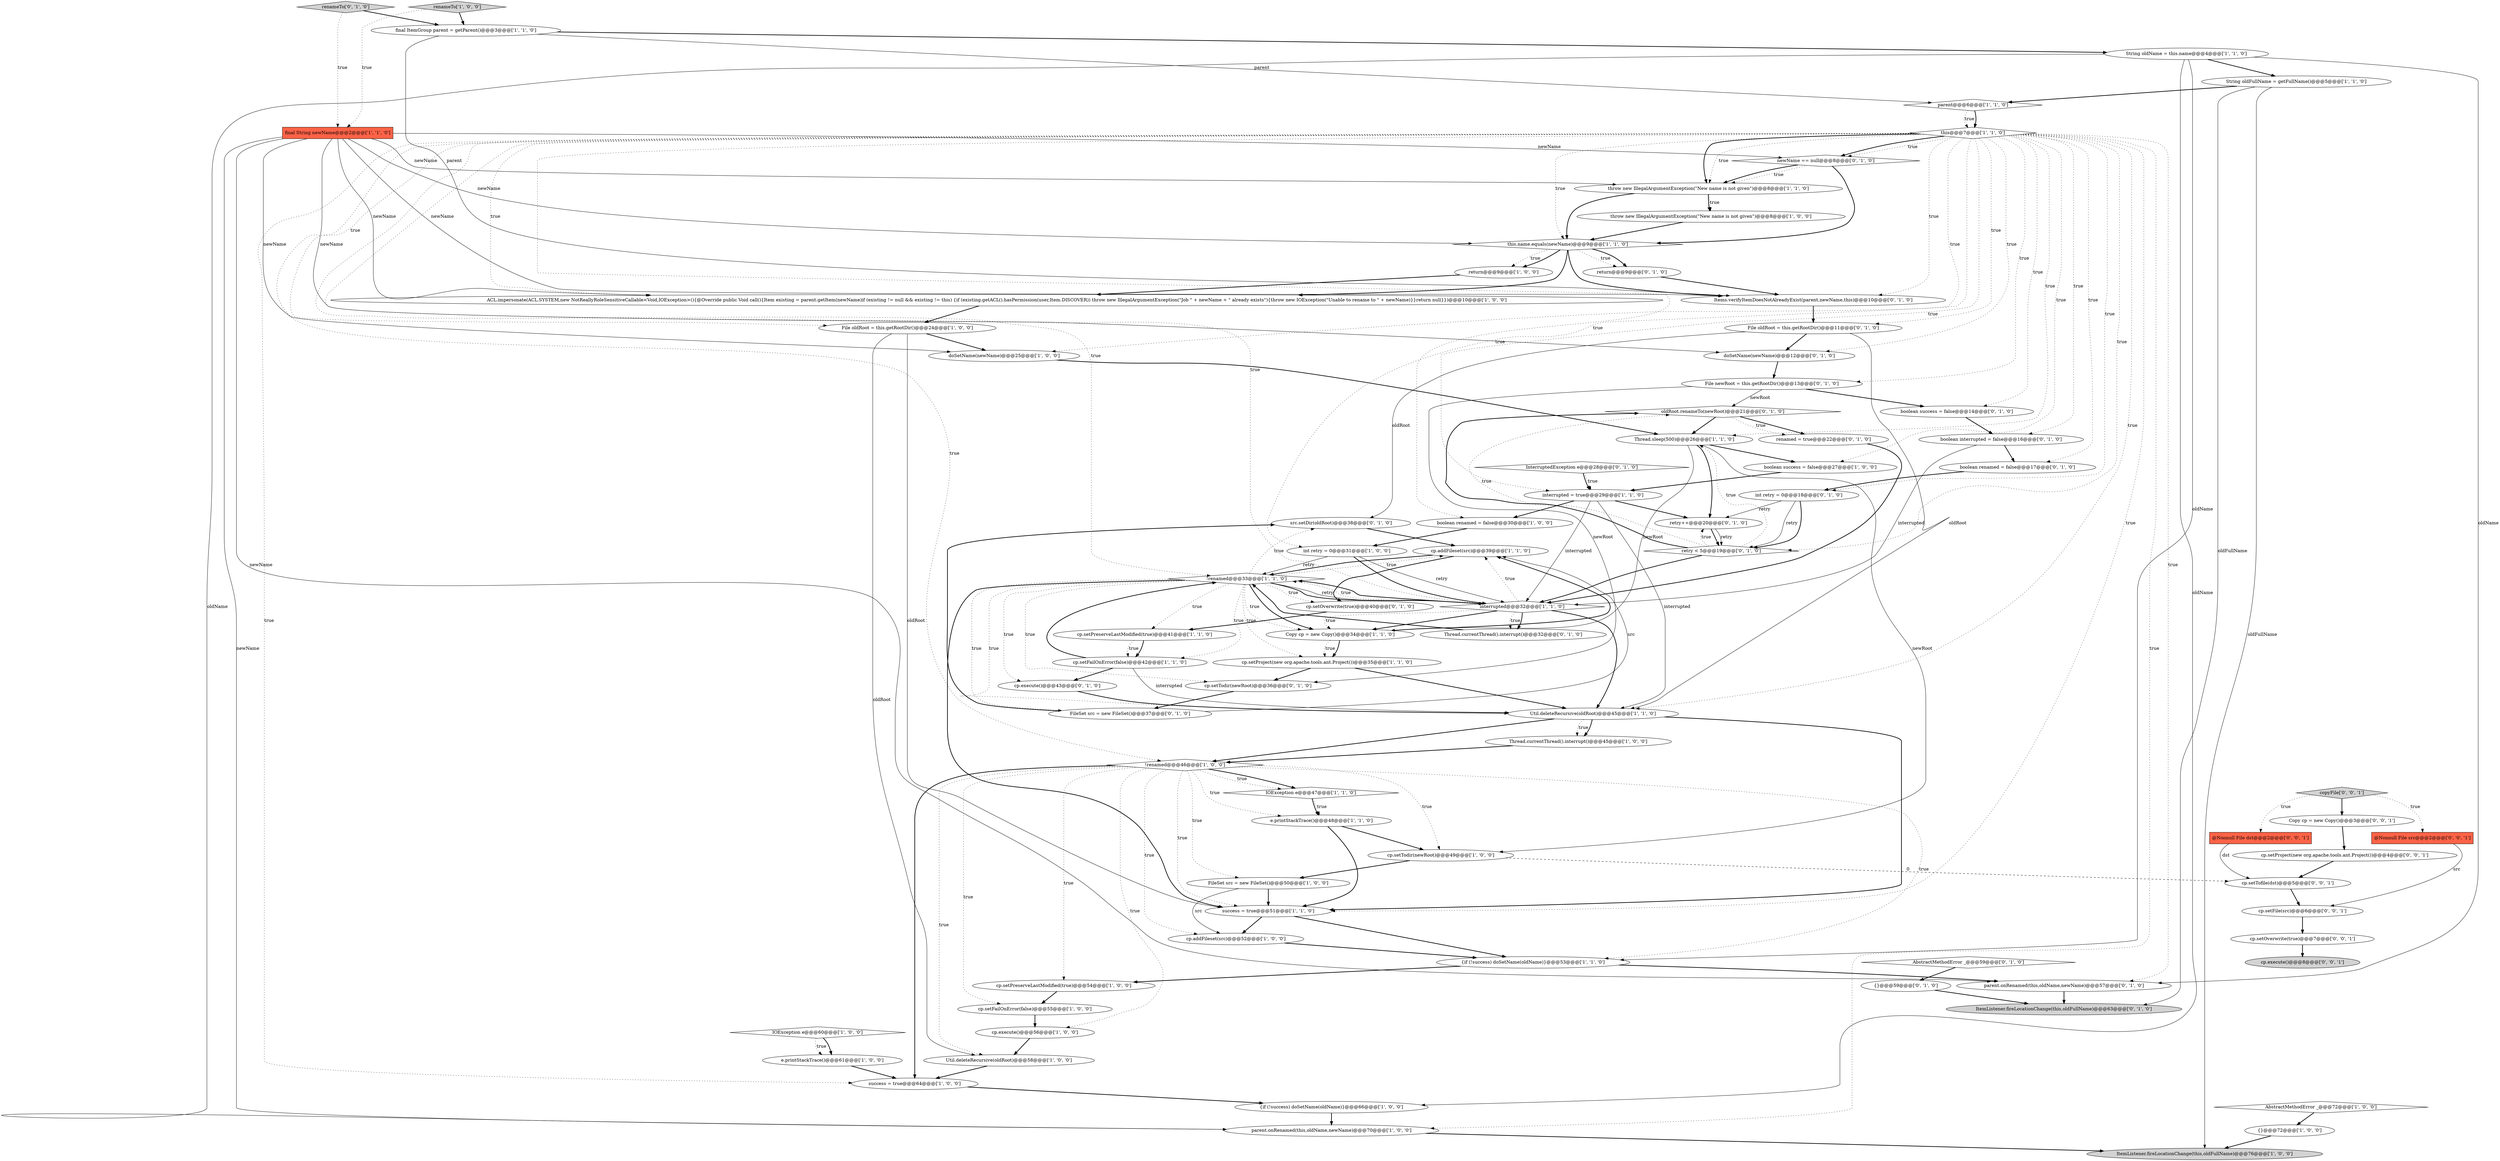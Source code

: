 digraph {
70 [style = filled, label = "src.setDir(oldRoot)@@@38@@@['0', '1', '0']", fillcolor = white, shape = ellipse image = "AAA0AAABBB2BBB"];
80 [style = filled, label = "cp.setFile(src)@@@6@@@['0', '0', '1']", fillcolor = white, shape = ellipse image = "AAA0AAABBB3BBB"];
43 [style = filled, label = "Copy cp = new Copy()@@@34@@@['1', '1', '0']", fillcolor = white, shape = ellipse image = "AAA0AAABBB1BBB"];
16 [style = filled, label = "IOException e@@@60@@@['1', '0', '0']", fillcolor = white, shape = diamond image = "AAA0AAABBB1BBB"];
19 [style = filled, label = "!renamed@@@33@@@['1', '1', '0']", fillcolor = white, shape = diamond image = "AAA0AAABBB1BBB"];
52 [style = filled, label = "renamed = true@@@22@@@['0', '1', '0']", fillcolor = white, shape = ellipse image = "AAA0AAABBB2BBB"];
59 [style = filled, label = "oldRoot.renameTo(newRoot)@@@21@@@['0', '1', '0']", fillcolor = white, shape = diamond image = "AAA0AAABBB2BBB"];
51 [style = filled, label = "AbstractMethodError _@@@59@@@['0', '1', '0']", fillcolor = white, shape = diamond image = "AAA0AAABBB2BBB"];
64 [style = filled, label = "File oldRoot = this.getRootDir()@@@11@@@['0', '1', '0']", fillcolor = white, shape = ellipse image = "AAA0AAABBB2BBB"];
26 [style = filled, label = "cp.setTodir(newRoot)@@@49@@@['1', '0', '0']", fillcolor = white, shape = ellipse image = "AAA0AAABBB1BBB"];
78 [style = filled, label = "@Nonnull File dst@@@2@@@['0', '0', '1']", fillcolor = tomato, shape = box image = "AAA0AAABBB3BBB"];
58 [style = filled, label = "retry < 5@@@19@@@['0', '1', '0']", fillcolor = white, shape = diamond image = "AAA0AAABBB2BBB"];
40 [style = filled, label = "File oldRoot = this.getRootDir()@@@24@@@['1', '0', '0']", fillcolor = white, shape = ellipse image = "AAA0AAABBB1BBB"];
6 [style = filled, label = "boolean renamed = false@@@30@@@['1', '0', '0']", fillcolor = white, shape = ellipse image = "AAA0AAABBB1BBB"];
74 [style = filled, label = "cp.execute()@@@8@@@['0', '0', '1']", fillcolor = lightgray, shape = ellipse image = "AAA0AAABBB3BBB"];
36 [style = filled, label = "cp.setFailOnError(false)@@@42@@@['1', '1', '0']", fillcolor = white, shape = ellipse image = "AAA0AAABBB1BBB"];
48 [style = filled, label = "Items.verifyItemDoesNotAlreadyExist(parent,newName,this)@@@10@@@['0', '1', '0']", fillcolor = white, shape = ellipse image = "AAA0AAABBB2BBB"];
53 [style = filled, label = "retry++@@@20@@@['0', '1', '0']", fillcolor = white, shape = ellipse image = "AAA0AAABBB2BBB"];
35 [style = filled, label = "cp.addFileset(src)@@@39@@@['1', '1', '0']", fillcolor = white, shape = ellipse image = "AAA0AAABBB1BBB"];
76 [style = filled, label = "cp.setOverwrite(true)@@@7@@@['0', '0', '1']", fillcolor = white, shape = ellipse image = "AAA0AAABBB3BBB"];
73 [style = filled, label = "FileSet src = new FileSet()@@@37@@@['0', '1', '0']", fillcolor = white, shape = ellipse image = "AAA0AAABBB2BBB"];
77 [style = filled, label = "Copy cp = new Copy()@@@3@@@['0', '0', '1']", fillcolor = white, shape = ellipse image = "AAA0AAABBB3BBB"];
46 [style = filled, label = "throw new IllegalArgumentException(\"New name is not given\")@@@8@@@['1', '0', '0']", fillcolor = white, shape = ellipse image = "AAA0AAABBB1BBB"];
8 [style = filled, label = "FileSet src = new FileSet()@@@50@@@['1', '0', '0']", fillcolor = white, shape = ellipse image = "AAA0AAABBB1BBB"];
60 [style = filled, label = "return@@@9@@@['0', '1', '0']", fillcolor = white, shape = ellipse image = "AAA0AAABBB2BBB"];
7 [style = filled, label = "IOException e@@@47@@@['1', '1', '0']", fillcolor = white, shape = diamond image = "AAA0AAABBB1BBB"];
44 [style = filled, label = "cp.addFileset(src)@@@52@@@['1', '0', '0']", fillcolor = white, shape = ellipse image = "AAA0AAABBB1BBB"];
54 [style = filled, label = "newName == null@@@8@@@['0', '1', '0']", fillcolor = white, shape = diamond image = "AAA0AAABBB2BBB"];
20 [style = filled, label = "String oldName = this.name@@@4@@@['1', '1', '0']", fillcolor = white, shape = ellipse image = "AAA0AAABBB1BBB"];
71 [style = filled, label = "int retry = 0@@@18@@@['0', '1', '0']", fillcolor = white, shape = ellipse image = "AAA0AAABBB2BBB"];
79 [style = filled, label = "@Nonnull File src@@@2@@@['0', '0', '1']", fillcolor = tomato, shape = box image = "AAA0AAABBB3BBB"];
21 [style = filled, label = "return@@@9@@@['1', '0', '0']", fillcolor = white, shape = ellipse image = "AAA0AAABBB1BBB"];
0 [style = filled, label = "int retry = 0@@@31@@@['1', '0', '0']", fillcolor = white, shape = ellipse image = "AAA0AAABBB1BBB"];
22 [style = filled, label = "cp.execute()@@@56@@@['1', '0', '0']", fillcolor = white, shape = ellipse image = "AAA0AAABBB1BBB"];
28 [style = filled, label = "parent.onRenamed(this,oldName,newName)@@@70@@@['1', '0', '0']", fillcolor = white, shape = ellipse image = "AAA0AAABBB1BBB"];
50 [style = filled, label = "File newRoot = this.getRootDir()@@@13@@@['0', '1', '0']", fillcolor = white, shape = ellipse image = "AAA0AAABBB2BBB"];
81 [style = filled, label = "cp.setTofile(dst)@@@5@@@['0', '0', '1']", fillcolor = white, shape = ellipse image = "AAA0AAABBB3BBB"];
37 [style = filled, label = "!renamed@@@46@@@['1', '0', '0']", fillcolor = white, shape = diamond image = "AAA0AAABBB1BBB"];
47 [style = filled, label = "throw new IllegalArgumentException(\"New name is not given\")@@@8@@@['1', '1', '0']", fillcolor = white, shape = ellipse image = "AAA0AAABBB1BBB"];
49 [style = filled, label = "InterruptedException e@@@28@@@['0', '1', '0']", fillcolor = white, shape = diamond image = "AAA0AAABBB2BBB"];
5 [style = filled, label = "e.printStackTrace()@@@61@@@['1', '0', '0']", fillcolor = white, shape = ellipse image = "AAA0AAABBB1BBB"];
4 [style = filled, label = "Util.deleteRecursive(oldRoot)@@@58@@@['1', '0', '0']", fillcolor = white, shape = ellipse image = "AAA0AAABBB1BBB"];
24 [style = filled, label = "{if (!success) doSetName(oldName)}@@@53@@@['1', '1', '0']", fillcolor = white, shape = ellipse image = "AAA0AAABBB1BBB"];
23 [style = filled, label = "this.name.equals(newName)@@@9@@@['1', '1', '0']", fillcolor = white, shape = diamond image = "AAA0AAABBB1BBB"];
45 [style = filled, label = "success = true@@@51@@@['1', '1', '0']", fillcolor = white, shape = ellipse image = "AAA0AAABBB1BBB"];
2 [style = filled, label = "String oldFullName = getFullName()@@@5@@@['1', '1', '0']", fillcolor = white, shape = ellipse image = "AAA0AAABBB1BBB"];
17 [style = filled, label = "AbstractMethodError _@@@72@@@['1', '0', '0']", fillcolor = white, shape = diamond image = "AAA0AAABBB1BBB"];
55 [style = filled, label = "boolean success = false@@@14@@@['0', '1', '0']", fillcolor = white, shape = ellipse image = "AAA0AAABBB2BBB"];
1 [style = filled, label = "Thread.currentThread().interrupt()@@@45@@@['1', '0', '0']", fillcolor = white, shape = ellipse image = "AAA0AAABBB1BBB"];
30 [style = filled, label = "cp.setPreserveLastModified(true)@@@54@@@['1', '0', '0']", fillcolor = white, shape = ellipse image = "AAA0AAABBB1BBB"];
61 [style = filled, label = "ItemListener.fireLocationChange(this,oldFullName)@@@63@@@['0', '1', '0']", fillcolor = lightgray, shape = ellipse image = "AAA0AAABBB2BBB"];
62 [style = filled, label = "Thread.currentThread().interrupt()@@@32@@@['0', '1', '0']", fillcolor = white, shape = ellipse image = "AAA0AAABBB2BBB"];
11 [style = filled, label = "cp.setFailOnError(false)@@@55@@@['1', '0', '0']", fillcolor = white, shape = ellipse image = "AAA0AAABBB1BBB"];
39 [style = filled, label = "ItemListener.fireLocationChange(this,oldFullName)@@@76@@@['1', '0', '0']", fillcolor = lightgray, shape = ellipse image = "AAA0AAABBB1BBB"];
65 [style = filled, label = "renameTo['0', '1', '0']", fillcolor = lightgray, shape = diamond image = "AAA0AAABBB2BBB"];
32 [style = filled, label = "interrupted@@@32@@@['1', '1', '0']", fillcolor = white, shape = diamond image = "AAA0AAABBB1BBB"];
67 [style = filled, label = "cp.execute()@@@43@@@['0', '1', '0']", fillcolor = white, shape = ellipse image = "AAA0AAABBB2BBB"];
63 [style = filled, label = "cp.setTodir(newRoot)@@@36@@@['0', '1', '0']", fillcolor = white, shape = ellipse image = "AAA0AAABBB2BBB"];
72 [style = filled, label = "parent.onRenamed(this,oldName,newName)@@@57@@@['0', '1', '0']", fillcolor = white, shape = ellipse image = "AAA0AAABBB2BBB"];
13 [style = filled, label = "success = true@@@64@@@['1', '0', '0']", fillcolor = white, shape = ellipse image = "AAA0AAABBB1BBB"];
41 [style = filled, label = "renameTo['1', '0', '0']", fillcolor = lightgray, shape = diamond image = "AAA0AAABBB1BBB"];
57 [style = filled, label = "doSetName(newName)@@@12@@@['0', '1', '0']", fillcolor = white, shape = ellipse image = "AAA0AAABBB2BBB"];
42 [style = filled, label = "final ItemGroup parent = getParent()@@@3@@@['1', '1', '0']", fillcolor = white, shape = ellipse image = "AAA0AAABBB1BBB"];
10 [style = filled, label = "cp.setProject(new org.apache.tools.ant.Project())@@@35@@@['1', '1', '0']", fillcolor = white, shape = ellipse image = "AAA0AAABBB1BBB"];
18 [style = filled, label = "interrupted = true@@@29@@@['1', '1', '0']", fillcolor = white, shape = ellipse image = "AAA0AAABBB1BBB"];
14 [style = filled, label = "parent@@@6@@@['1', '1', '0']", fillcolor = white, shape = diamond image = "AAA0AAABBB1BBB"];
33 [style = filled, label = "Util.deleteRecursive(oldRoot)@@@45@@@['1', '1', '0']", fillcolor = white, shape = ellipse image = "AAA0AAABBB1BBB"];
56 [style = filled, label = "cp.setOverwrite(true)@@@40@@@['0', '1', '0']", fillcolor = white, shape = ellipse image = "AAA0AAABBB2BBB"];
9 [style = filled, label = "{}@@@72@@@['1', '0', '0']", fillcolor = white, shape = ellipse image = "AAA0AAABBB1BBB"];
27 [style = filled, label = "final String newName@@@2@@@['1', '1', '0']", fillcolor = tomato, shape = box image = "AAA0AAABBB1BBB"];
38 [style = filled, label = "{if (!success) doSetName(oldName)}@@@66@@@['1', '0', '0']", fillcolor = white, shape = ellipse image = "AAA0AAABBB1BBB"];
68 [style = filled, label = "{}@@@59@@@['0', '1', '0']", fillcolor = white, shape = ellipse image = "AAA0AAABBB2BBB"];
75 [style = filled, label = "copyFile['0', '0', '1']", fillcolor = lightgray, shape = diamond image = "AAA0AAABBB3BBB"];
12 [style = filled, label = "this@@@7@@@['1', '1', '0']", fillcolor = white, shape = diamond image = "AAA0AAABBB1BBB"];
29 [style = filled, label = "doSetName(newName)@@@25@@@['1', '0', '0']", fillcolor = white, shape = ellipse image = "AAA0AAABBB1BBB"];
82 [style = filled, label = "cp.setProject(new org.apache.tools.ant.Project())@@@4@@@['0', '0', '1']", fillcolor = white, shape = ellipse image = "AAA0AAABBB3BBB"];
66 [style = filled, label = "boolean interrupted = false@@@16@@@['0', '1', '0']", fillcolor = white, shape = ellipse image = "AAA0AAABBB2BBB"];
69 [style = filled, label = "boolean renamed = false@@@17@@@['0', '1', '0']", fillcolor = white, shape = ellipse image = "AAA0AAABBB2BBB"];
31 [style = filled, label = "e.printStackTrace()@@@48@@@['1', '1', '0']", fillcolor = white, shape = ellipse image = "AAA0AAABBB1BBB"];
34 [style = filled, label = "boolean success = false@@@27@@@['1', '0', '0']", fillcolor = white, shape = ellipse image = "AAA0AAABBB1BBB"];
3 [style = filled, label = "ACL.impersonate(ACL.SYSTEM,new NotReallyRoleSensitiveCallable<Void,IOException>(){@Override public Void call(){Item existing = parent.getItem(newName)if (existing != null && existing != this) {if (existing.getACL().hasPermission(user,Item.DISCOVER)) throw new IllegalArgumentException(\"Job \" + newName + \" already exists\"){throw new IOException(\"Unable to rename to \" + newName)}}return null}})@@@10@@@['1', '0', '0']", fillcolor = white, shape = ellipse image = "AAA0AAABBB1BBB"];
25 [style = filled, label = "Thread.sleep(500)@@@26@@@['1', '1', '0']", fillcolor = white, shape = ellipse image = "AAA0AAABBB1BBB"];
15 [style = filled, label = "cp.setPreserveLastModified(true)@@@41@@@['1', '1', '0']", fillcolor = white, shape = ellipse image = "AAA0AAABBB1BBB"];
12->25 [style = dotted, label="true"];
12->72 [style = dotted, label="true"];
37->7 [style = bold, label=""];
12->55 [style = dotted, label="true"];
11->22 [style = bold, label=""];
27->72 [style = solid, label="newName"];
27->3 [style = solid, label="newName"];
21->3 [style = bold, label=""];
27->23 [style = solid, label="newName"];
37->26 [style = dotted, label="true"];
32->62 [style = dotted, label="true"];
48->64 [style = bold, label=""];
20->28 [style = solid, label="oldName"];
10->63 [style = bold, label=""];
37->45 [style = dotted, label="true"];
64->57 [style = bold, label=""];
56->15 [style = bold, label=""];
67->33 [style = bold, label=""];
18->33 [style = solid, label="interrupted"];
51->68 [style = bold, label=""];
43->10 [style = bold, label=""];
12->33 [style = dotted, label="true"];
59->52 [style = bold, label=""];
59->52 [style = dotted, label="true"];
1->37 [style = bold, label=""];
5->13 [style = bold, label=""];
13->38 [style = bold, label=""];
71->58 [style = bold, label=""];
18->53 [style = bold, label=""];
19->43 [style = bold, label=""];
12->29 [style = dotted, label="true"];
66->69 [style = bold, label=""];
32->43 [style = dotted, label="true"];
7->31 [style = dotted, label="true"];
52->32 [style = bold, label=""];
19->35 [style = dotted, label="true"];
2->39 [style = solid, label="oldFullName"];
36->33 [style = solid, label="interrupted"];
23->21 [style = dotted, label="true"];
28->39 [style = bold, label=""];
69->71 [style = bold, label=""];
16->5 [style = bold, label=""];
79->80 [style = solid, label="src"];
72->61 [style = bold, label=""];
20->2 [style = bold, label=""];
68->61 [style = bold, label=""];
65->42 [style = bold, label=""];
19->56 [style = dotted, label="true"];
37->44 [style = dotted, label="true"];
3->40 [style = bold, label=""];
12->58 [style = dotted, label="true"];
76->74 [style = bold, label=""];
58->59 [style = bold, label=""];
20->72 [style = solid, label="oldName"];
37->7 [style = dotted, label="true"];
19->43 [style = dotted, label="true"];
38->28 [style = bold, label=""];
9->39 [style = bold, label=""];
2->61 [style = solid, label="oldFullName"];
27->28 [style = solid, label="newName"];
63->73 [style = bold, label=""];
71->53 [style = solid, label="retry"];
19->73 [style = dotted, label="true"];
59->25 [style = bold, label=""];
36->19 [style = bold, label=""];
25->34 [style = bold, label=""];
19->63 [style = dotted, label="true"];
47->46 [style = bold, label=""];
19->32 [style = bold, label=""];
23->60 [style = bold, label=""];
12->47 [style = bold, label=""];
24->72 [style = bold, label=""];
19->10 [style = dotted, label="true"];
31->26 [style = bold, label=""];
75->79 [style = dotted, label="true"];
50->55 [style = bold, label=""];
33->37 [style = bold, label=""];
70->35 [style = bold, label=""];
12->71 [style = dotted, label="true"];
12->45 [style = dotted, label="true"];
37->13 [style = bold, label=""];
23->21 [style = bold, label=""];
73->35 [style = solid, label="src"];
81->80 [style = bold, label=""];
27->57 [style = solid, label="newName"];
42->20 [style = bold, label=""];
15->36 [style = bold, label=""];
66->32 [style = solid, label="interrupted"];
47->23 [style = bold, label=""];
17->9 [style = bold, label=""];
37->30 [style = dotted, label="true"];
58->25 [style = dotted, label="true"];
42->14 [style = solid, label="parent"];
12->54 [style = bold, label=""];
58->59 [style = dotted, label="true"];
44->24 [style = bold, label=""];
26->81 [style = dashed, label="0"];
0->32 [style = solid, label="retry"];
32->33 [style = bold, label=""];
12->6 [style = dotted, label="true"];
73->70 [style = bold, label=""];
25->26 [style = solid, label="newRoot"];
16->5 [style = dotted, label="true"];
37->24 [style = dotted, label="true"];
58->32 [style = bold, label=""];
40->4 [style = solid, label="oldRoot"];
18->6 [style = bold, label=""];
33->45 [style = bold, label=""];
57->50 [style = bold, label=""];
75->78 [style = dotted, label="true"];
12->40 [style = dotted, label="true"];
12->32 [style = dotted, label="true"];
60->48 [style = bold, label=""];
12->47 [style = dotted, label="true"];
12->48 [style = dotted, label="true"];
53->58 [style = solid, label="retry"];
26->8 [style = bold, label=""];
45->44 [style = bold, label=""];
43->10 [style = dotted, label="true"];
12->50 [style = dotted, label="true"];
0->19 [style = solid, label="retry"];
12->34 [style = dotted, label="true"];
6->0 [style = bold, label=""];
19->45 [style = bold, label=""];
12->0 [style = dotted, label="true"];
46->23 [style = bold, label=""];
12->19 [style = dotted, label="true"];
31->45 [style = bold, label=""];
14->12 [style = bold, label=""];
41->27 [style = dotted, label="true"];
37->11 [style = dotted, label="true"];
19->33 [style = dotted, label="true"];
29->25 [style = bold, label=""];
47->46 [style = dotted, label="true"];
43->35 [style = bold, label=""];
55->66 [style = bold, label=""];
58->53 [style = dotted, label="true"];
12->54 [style = dotted, label="true"];
37->4 [style = dotted, label="true"];
7->31 [style = bold, label=""];
49->18 [style = dotted, label="true"];
19->15 [style = dotted, label="true"];
42->48 [style = solid, label="parent"];
15->36 [style = dotted, label="true"];
12->66 [style = dotted, label="true"];
78->81 [style = solid, label="dst"];
40->29 [style = bold, label=""];
25->43 [style = solid, label="newRoot"];
27->48 [style = solid, label="newName"];
4->13 [style = bold, label=""];
77->82 [style = bold, label=""];
19->32 [style = solid, label="retry"];
54->47 [style = dotted, label="true"];
12->69 [style = dotted, label="true"];
12->57 [style = dotted, label="true"];
32->35 [style = dotted, label="true"];
82->81 [style = bold, label=""];
65->27 [style = dotted, label="true"];
71->58 [style = solid, label="retry"];
32->19 [style = dotted, label="true"];
18->32 [style = solid, label="interrupted"];
12->18 [style = dotted, label="true"];
23->3 [style = bold, label=""];
34->18 [style = bold, label=""];
32->43 [style = bold, label=""];
8->44 [style = solid, label="src"];
62->19 [style = bold, label=""];
20->24 [style = solid, label="oldName"];
0->32 [style = bold, label=""];
35->56 [style = bold, label=""];
36->67 [style = bold, label=""];
12->23 [style = dotted, label="true"];
12->64 [style = dotted, label="true"];
20->38 [style = solid, label="oldName"];
19->36 [style = dotted, label="true"];
80->76 [style = bold, label=""];
19->67 [style = dotted, label="true"];
32->62 [style = bold, label=""];
12->13 [style = dotted, label="true"];
50->63 [style = solid, label="newRoot"];
30->11 [style = bold, label=""];
12->28 [style = dotted, label="true"];
24->30 [style = bold, label=""];
64->70 [style = solid, label="oldRoot"];
14->12 [style = dotted, label="true"];
19->70 [style = dotted, label="true"];
25->53 [style = bold, label=""];
37->8 [style = dotted, label="true"];
27->29 [style = solid, label="newName"];
45->24 [style = bold, label=""];
49->18 [style = bold, label=""];
27->54 [style = solid, label="newName"];
37->22 [style = dotted, label="true"];
54->23 [style = bold, label=""];
12->37 [style = dotted, label="true"];
27->47 [style = solid, label="newName"];
41->42 [style = bold, label=""];
22->4 [style = bold, label=""];
40->45 [style = solid, label="oldRoot"];
23->48 [style = bold, label=""];
54->47 [style = bold, label=""];
2->14 [style = bold, label=""];
8->45 [style = bold, label=""];
33->1 [style = dotted, label="true"];
37->31 [style = dotted, label="true"];
35->19 [style = bold, label=""];
10->33 [style = bold, label=""];
75->77 [style = bold, label=""];
64->33 [style = solid, label="oldRoot"];
50->59 [style = solid, label="newRoot"];
23->60 [style = dotted, label="true"];
32->19 [style = bold, label=""];
12->3 [style = dotted, label="true"];
53->58 [style = bold, label=""];
33->1 [style = bold, label=""];
}
